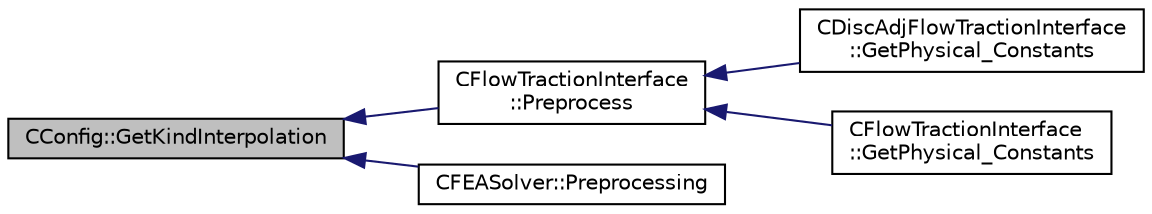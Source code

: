 digraph "CConfig::GetKindInterpolation"
{
  edge [fontname="Helvetica",fontsize="10",labelfontname="Helvetica",labelfontsize="10"];
  node [fontname="Helvetica",fontsize="10",shape=record];
  rankdir="LR";
  Node5995 [label="CConfig::GetKindInterpolation",height=0.2,width=0.4,color="black", fillcolor="grey75", style="filled", fontcolor="black"];
  Node5995 -> Node5996 [dir="back",color="midnightblue",fontsize="10",style="solid",fontname="Helvetica"];
  Node5996 [label="CFlowTractionInterface\l::Preprocess",height=0.2,width=0.4,color="black", fillcolor="white", style="filled",URL="$class_c_flow_traction_interface.html#af1b576a5e77dd789b1f8b6aa94589780",tooltip="Sets the dimensional factor for pressure and the consistent_interpolation flag. "];
  Node5996 -> Node5997 [dir="back",color="midnightblue",fontsize="10",style="solid",fontname="Helvetica"];
  Node5997 [label="CDiscAdjFlowTractionInterface\l::GetPhysical_Constants",height=0.2,width=0.4,color="black", fillcolor="white", style="filled",URL="$class_c_disc_adj_flow_traction_interface.html#af3df1bbf00abef82bca109f4ec53316a",tooltip="Retrieve some constants needed for the calculations. "];
  Node5996 -> Node5998 [dir="back",color="midnightblue",fontsize="10",style="solid",fontname="Helvetica"];
  Node5998 [label="CFlowTractionInterface\l::GetPhysical_Constants",height=0.2,width=0.4,color="black", fillcolor="white", style="filled",URL="$class_c_flow_traction_interface.html#aafa127e881db06c11da0b57dd5acca43",tooltip="Retrieve some constants needed for the calculations. "];
  Node5995 -> Node5999 [dir="back",color="midnightblue",fontsize="10",style="solid",fontname="Helvetica"];
  Node5999 [label="CFEASolver::Preprocessing",height=0.2,width=0.4,color="black", fillcolor="white", style="filled",URL="$class_c_f_e_a_solver.html#a2171424e52ccd32f17bcbd4972b1fe15",tooltip="Set residuals to zero. "];
}
